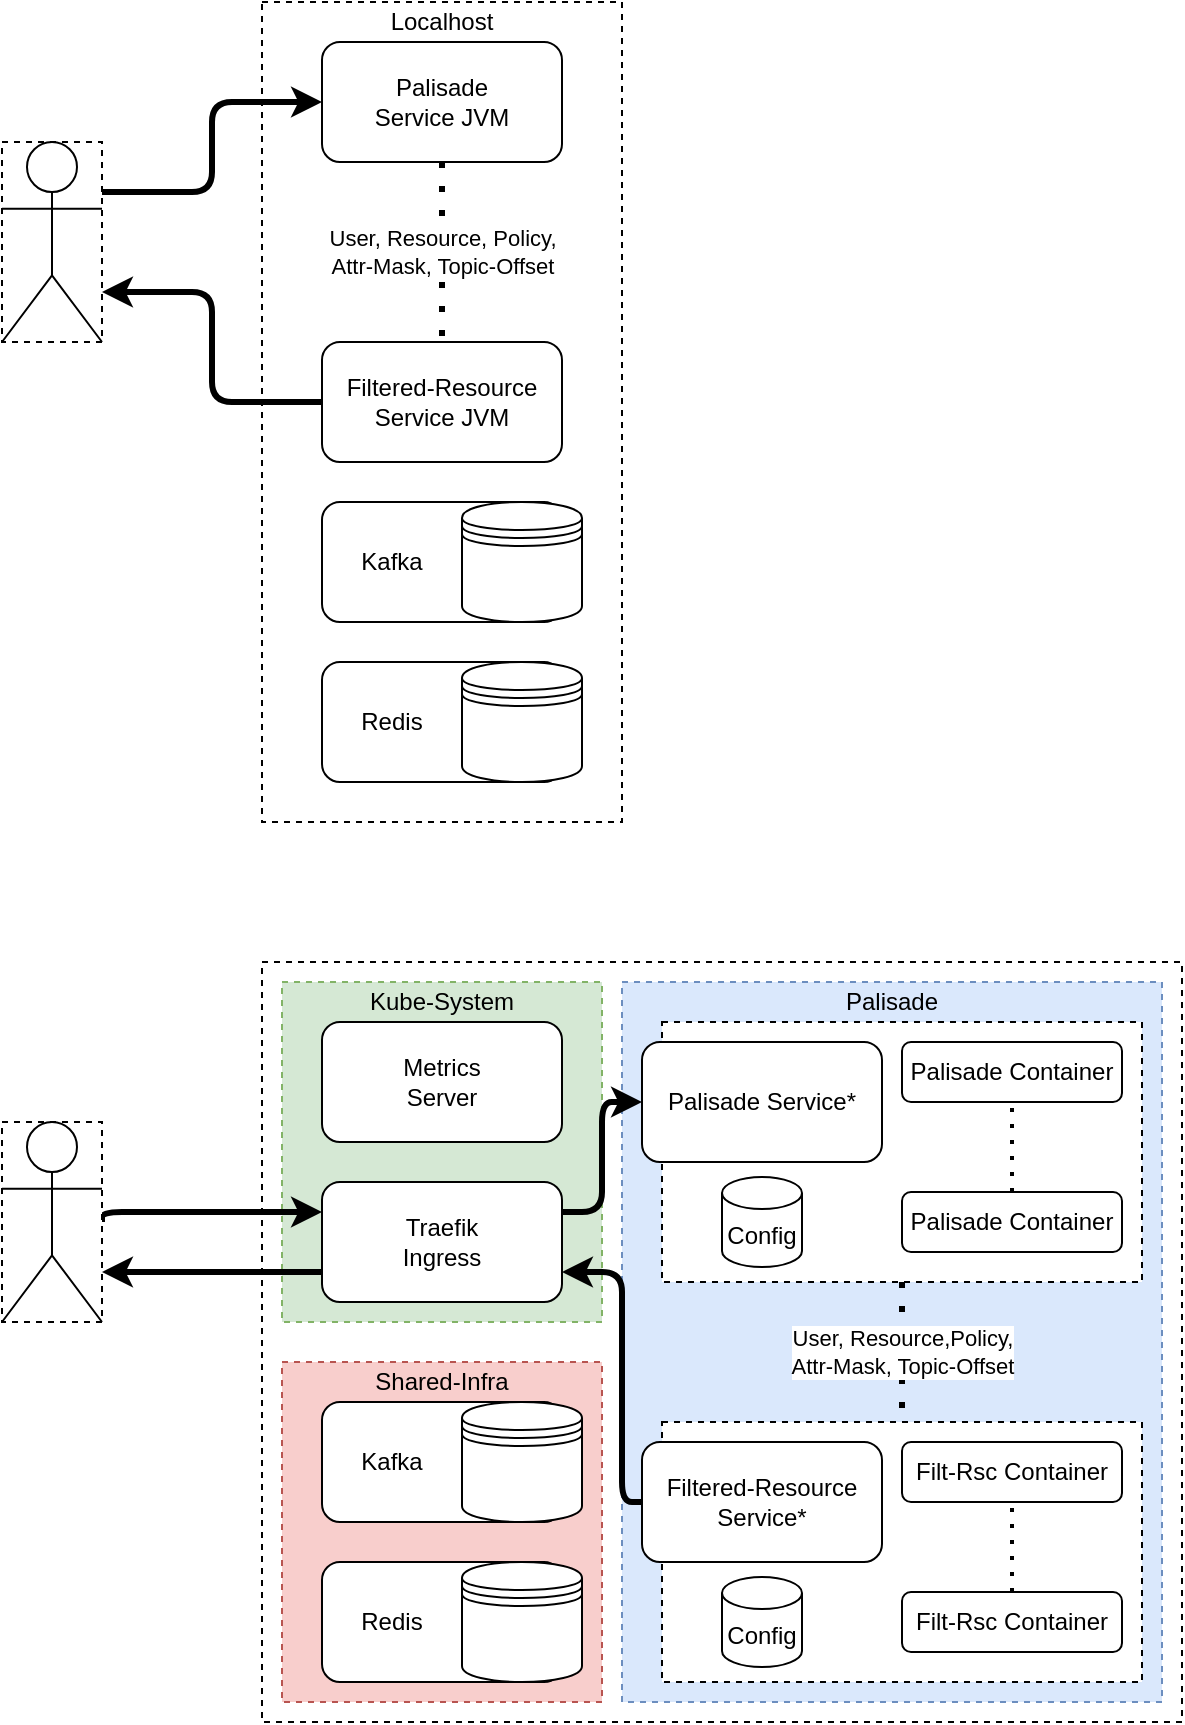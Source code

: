 <mxfile version="14.6.12" type="device"><diagram id="RMBcKWBiqKRy0RBnsDcA" name="Page-1"><mxGraphModel dx="2062" dy="1122" grid="1" gridSize="10" guides="1" tooltips="1" connect="1" arrows="1" fold="1" page="1" pageScale="1" pageWidth="827" pageHeight="1169" math="0" shadow="0"><root><mxCell id="0"/><mxCell id="1" parent="0"/><mxCell id="3YqcBClhkv3RnUPt9z1O-9" value="" style="rounded=0;whiteSpace=wrap;html=1;dashed=1;" parent="1" vertex="1"><mxGeometry x="230" y="510" width="460" height="380" as="geometry"/></mxCell><mxCell id="3YqcBClhkv3RnUPt9z1O-10" value="" style="rounded=0;whiteSpace=wrap;html=1;dashed=1;fillColor=#d5e8d4;strokeColor=#82b366;" parent="1" vertex="1"><mxGeometry x="240" y="520" width="160" height="170" as="geometry"/></mxCell><mxCell id="3YqcBClhkv3RnUPt9z1O-2" value="" style="rounded=0;whiteSpace=wrap;html=1;dashed=1;" parent="1" vertex="1"><mxGeometry x="230" y="30" width="180" height="410" as="geometry"/></mxCell><mxCell id="3YqcBClhkv3RnUPt9z1O-59" style="edgeStyle=orthogonalEdgeStyle;orthogonalLoop=1;jettySize=auto;html=1;entryX=0;entryY=0.5;entryDx=0;entryDy=0;labelBackgroundColor=#ffffff;strokeWidth=3;exitX=1;exitY=0.25;exitDx=0;exitDy=0;rounded=1;" parent="1" source="3YqcBClhkv3RnUPt9z1O-58" target="3YqcBClhkv3RnUPt9z1O-3" edge="1"><mxGeometry relative="1" as="geometry"><mxPoint x="180" y="200" as="sourcePoint"/></mxGeometry></mxCell><mxCell id="3YqcBClhkv3RnUPt9z1O-58" value="" style="rounded=0;whiteSpace=wrap;html=1;dashed=1;labelBackgroundColor=none;" parent="1" vertex="1"><mxGeometry x="100" y="100" width="50" height="100" as="geometry"/></mxCell><mxCell id="3YqcBClhkv3RnUPt9z1O-61" style="edgeStyle=orthogonalEdgeStyle;rounded=1;orthogonalLoop=1;jettySize=auto;html=1;exitX=1;exitY=0.5;exitDx=0;exitDy=0;entryX=0;entryY=0.25;entryDx=0;entryDy=0;labelBackgroundColor=#ffffff;strokeColor=#000000;strokeWidth=3;" parent="1" source="3YqcBClhkv3RnUPt9z1O-57" target="3YqcBClhkv3RnUPt9z1O-13" edge="1"><mxGeometry relative="1" as="geometry"><Array as="points"><mxPoint x="150" y="635"/></Array></mxGeometry></mxCell><mxCell id="3YqcBClhkv3RnUPt9z1O-57" value="" style="rounded=0;whiteSpace=wrap;html=1;dashed=1;labelBackgroundColor=none;" parent="1" vertex="1"><mxGeometry x="100" y="590" width="50" height="100" as="geometry"/></mxCell><mxCell id="3YqcBClhkv3RnUPt9z1O-52" value="" style="rounded=0;whiteSpace=wrap;html=1;dashed=1;fillColor=#dae8fc;strokeColor=#6c8ebf;" parent="1" vertex="1"><mxGeometry x="410" y="520" width="270" height="360" as="geometry"/></mxCell><mxCell id="3YqcBClhkv3RnUPt9z1O-30" value="" style="rounded=0;whiteSpace=wrap;html=1;dashed=1;fillColor=#f8cecc;strokeColor=#b85450;" parent="1" vertex="1"><mxGeometry x="240" y="710" width="160" height="170" as="geometry"/></mxCell><mxCell id="3YqcBClhkv3RnUPt9z1O-3" value="&lt;div&gt;Palisade&lt;/div&gt;&lt;div&gt;Service JVM&lt;br&gt;&lt;/div&gt;" style="rounded=1;whiteSpace=wrap;html=1;" parent="1" vertex="1"><mxGeometry x="260" y="50" width="120" height="60" as="geometry"/></mxCell><mxCell id="3YqcBClhkv3RnUPt9z1O-4" value="&lt;div&gt;User, Resource, Policy,&lt;/div&gt;&lt;div&gt;Attr-Mask, Topic-Offset&lt;br&gt;&lt;/div&gt;" style="endArrow=none;dashed=1;html=1;dashPattern=1 3;strokeWidth=3;entryX=0.5;entryY=0;entryDx=0;entryDy=0;exitX=0.5;exitY=1;exitDx=0;exitDy=0;" parent="1" source="3YqcBClhkv3RnUPt9z1O-3" target="3YqcBClhkv3RnUPt9z1O-5" edge="1"><mxGeometry width="50" height="50" relative="1" as="geometry"><mxPoint x="590" y="410" as="sourcePoint"/><mxPoint x="640" y="360" as="targetPoint"/></mxGeometry></mxCell><mxCell id="3YqcBClhkv3RnUPt9z1O-60" style="edgeStyle=orthogonalEdgeStyle;orthogonalLoop=1;jettySize=auto;html=1;exitX=0;exitY=0.5;exitDx=0;exitDy=0;entryX=1;entryY=0.75;entryDx=0;entryDy=0;labelBackgroundColor=#ffffff;strokeWidth=3;rounded=1;" parent="1" source="3YqcBClhkv3RnUPt9z1O-5" target="3YqcBClhkv3RnUPt9z1O-58" edge="1"><mxGeometry relative="1" as="geometry"/></mxCell><mxCell id="3YqcBClhkv3RnUPt9z1O-5" value="&lt;div&gt;Filtered-Resource&lt;/div&gt;&lt;div&gt;Service JVM&lt;br&gt;&lt;/div&gt;" style="rounded=1;whiteSpace=wrap;html=1;" parent="1" vertex="1"><mxGeometry x="260" y="200" width="120" height="60" as="geometry"/></mxCell><mxCell id="3YqcBClhkv3RnUPt9z1O-11" value="" style="rounded=0;whiteSpace=wrap;html=1;dashed=1;" parent="1" vertex="1"><mxGeometry x="430" y="540" width="240" height="130" as="geometry"/></mxCell><mxCell id="3YqcBClhkv3RnUPt9z1O-62" style="edgeStyle=orthogonalEdgeStyle;rounded=1;orthogonalLoop=1;jettySize=auto;html=1;exitX=0;exitY=0.75;exitDx=0;exitDy=0;entryX=1;entryY=0.75;entryDx=0;entryDy=0;labelBackgroundColor=#ffffff;strokeColor=#000000;strokeWidth=3;" parent="1" source="3YqcBClhkv3RnUPt9z1O-13" target="3YqcBClhkv3RnUPt9z1O-57" edge="1"><mxGeometry relative="1" as="geometry"/></mxCell><mxCell id="3YqcBClhkv3RnUPt9z1O-63" style="edgeStyle=orthogonalEdgeStyle;rounded=1;orthogonalLoop=1;jettySize=auto;html=1;exitX=1;exitY=0.25;exitDx=0;exitDy=0;entryX=0;entryY=0.5;entryDx=0;entryDy=0;labelBackgroundColor=#ffffff;strokeColor=#000000;strokeWidth=3;" parent="1" source="3YqcBClhkv3RnUPt9z1O-13" target="3YqcBClhkv3RnUPt9z1O-32" edge="1"><mxGeometry relative="1" as="geometry"/></mxCell><mxCell id="3YqcBClhkv3RnUPt9z1O-13" value="&lt;div&gt;Traefik&lt;/div&gt;&lt;div&gt;Ingress&lt;br&gt;&lt;/div&gt;" style="rounded=1;whiteSpace=wrap;html=1;" parent="1" vertex="1"><mxGeometry x="260" y="620" width="120" height="60" as="geometry"/></mxCell><mxCell id="3YqcBClhkv3RnUPt9z1O-16" value="Kafka&amp;nbsp;&amp;nbsp;&amp;nbsp;&amp;nbsp;&amp;nbsp;&amp;nbsp;&amp;nbsp;&amp;nbsp;&amp;nbsp;&amp;nbsp;&amp;nbsp;&amp;nbsp;&amp;nbsp;&amp;nbsp;&amp;nbsp; " style="rounded=1;whiteSpace=wrap;html=1;" parent="1" vertex="1"><mxGeometry x="260" y="280" width="120" height="60" as="geometry"/></mxCell><mxCell id="3YqcBClhkv3RnUPt9z1O-6" value="" style="shape=datastore;whiteSpace=wrap;html=1;" parent="1" vertex="1"><mxGeometry x="330" y="280" width="60" height="60" as="geometry"/></mxCell><mxCell id="3YqcBClhkv3RnUPt9z1O-17" value="&lt;div align=&quot;center&quot;&gt;Redis&amp;nbsp;&amp;nbsp;&amp;nbsp;&amp;nbsp;&amp;nbsp;&amp;nbsp;&amp;nbsp;&amp;nbsp;&amp;nbsp;&amp;nbsp;&amp;nbsp;&amp;nbsp;&amp;nbsp;&amp;nbsp;&amp;nbsp; &lt;br&gt;&lt;/div&gt;" style="rounded=1;whiteSpace=wrap;html=1;" parent="1" vertex="1"><mxGeometry x="260" y="360" width="120" height="60" as="geometry"/></mxCell><mxCell id="3YqcBClhkv3RnUPt9z1O-7" value="" style="shape=datastore;whiteSpace=wrap;html=1;" parent="1" vertex="1"><mxGeometry x="330" y="360" width="60" height="60" as="geometry"/></mxCell><mxCell id="3YqcBClhkv3RnUPt9z1O-18" value="Kafka&amp;nbsp;&amp;nbsp;&amp;nbsp;&amp;nbsp;&amp;nbsp;&amp;nbsp;&amp;nbsp;&amp;nbsp;&amp;nbsp;&amp;nbsp;&amp;nbsp;&amp;nbsp;&amp;nbsp;&amp;nbsp;&amp;nbsp; " style="rounded=1;whiteSpace=wrap;html=1;" parent="1" vertex="1"><mxGeometry x="260" y="730" width="120" height="60" as="geometry"/></mxCell><mxCell id="3YqcBClhkv3RnUPt9z1O-19" value="" style="shape=datastore;whiteSpace=wrap;html=1;" parent="1" vertex="1"><mxGeometry x="330" y="730" width="60" height="60" as="geometry"/></mxCell><mxCell id="3YqcBClhkv3RnUPt9z1O-20" value="Redis&amp;nbsp;&amp;nbsp;&amp;nbsp;&amp;nbsp;&amp;nbsp;&amp;nbsp;&amp;nbsp;&amp;nbsp;&amp;nbsp;&amp;nbsp;&amp;nbsp;&amp;nbsp;&amp;nbsp;&amp;nbsp;&amp;nbsp; " style="rounded=1;whiteSpace=wrap;html=1;" parent="1" vertex="1"><mxGeometry x="260" y="810" width="120" height="60" as="geometry"/></mxCell><mxCell id="3YqcBClhkv3RnUPt9z1O-21" value="" style="shape=datastore;whiteSpace=wrap;html=1;" parent="1" vertex="1"><mxGeometry x="330" y="810" width="60" height="60" as="geometry"/></mxCell><mxCell id="3YqcBClhkv3RnUPt9z1O-22" value="&lt;div&gt;Metrics&lt;/div&gt;&lt;div&gt;Server&lt;br&gt;&lt;/div&gt;" style="rounded=1;whiteSpace=wrap;html=1;" parent="1" vertex="1"><mxGeometry x="260" y="540" width="120" height="60" as="geometry"/></mxCell><mxCell id="3YqcBClhkv3RnUPt9z1O-23" value="" style="shape=umlActor;verticalLabelPosition=bottom;verticalAlign=top;html=1;outlineConnect=0;" parent="1" vertex="1"><mxGeometry x="100" y="100" width="50" height="100" as="geometry"/></mxCell><mxCell id="3YqcBClhkv3RnUPt9z1O-29" value="Kube-System" style="text;html=1;strokeColor=none;fillColor=none;align=center;verticalAlign=middle;whiteSpace=wrap;rounded=0;" parent="1" vertex="1"><mxGeometry x="240" y="520" width="160" height="20" as="geometry"/></mxCell><mxCell id="3YqcBClhkv3RnUPt9z1O-31" value="Shared-Infra" style="text;html=1;strokeColor=none;fillColor=none;align=center;verticalAlign=middle;whiteSpace=wrap;rounded=0;dashed=1;" parent="1" vertex="1"><mxGeometry x="240" y="710" width="160" height="20" as="geometry"/></mxCell><mxCell id="3YqcBClhkv3RnUPt9z1O-32" value="Palisade Service*" style="rounded=1;whiteSpace=wrap;html=1;" parent="1" vertex="1"><mxGeometry x="420" y="550" width="120" height="60" as="geometry"/></mxCell><mxCell id="3YqcBClhkv3RnUPt9z1O-33" value="Palisade Container" style="rounded=1;whiteSpace=wrap;html=1;" parent="1" vertex="1"><mxGeometry x="550" y="550" width="110" height="30" as="geometry"/></mxCell><mxCell id="3YqcBClhkv3RnUPt9z1O-34" value="Palisade Container" style="rounded=1;whiteSpace=wrap;html=1;" parent="1" vertex="1"><mxGeometry x="550" y="625" width="110" height="30" as="geometry"/></mxCell><mxCell id="3YqcBClhkv3RnUPt9z1O-36" value="" style="endArrow=none;dashed=1;html=1;dashPattern=1 3;strokeWidth=2;entryX=0.5;entryY=1;entryDx=0;entryDy=0;exitX=0.5;exitY=0;exitDx=0;exitDy=0;" parent="1" source="3YqcBClhkv3RnUPt9z1O-34" target="3YqcBClhkv3RnUPt9z1O-33" edge="1"><mxGeometry width="50" height="50" relative="1" as="geometry"><mxPoint x="590" y="610" as="sourcePoint"/><mxPoint x="640" y="560" as="targetPoint"/></mxGeometry></mxCell><mxCell id="3YqcBClhkv3RnUPt9z1O-37" value="Localhost" style="text;html=1;strokeColor=none;fillColor=none;align=center;verticalAlign=middle;whiteSpace=wrap;rounded=0;" parent="1" vertex="1"><mxGeometry x="230" y="30" width="180" height="20" as="geometry"/></mxCell><mxCell id="3YqcBClhkv3RnUPt9z1O-42" value="Config" style="shape=cylinder3;whiteSpace=wrap;html=1;boundedLbl=1;backgroundOutline=1;size=8;" parent="1" vertex="1"><mxGeometry x="460" y="617.5" width="40" height="45" as="geometry"/></mxCell><mxCell id="3YqcBClhkv3RnUPt9z1O-43" value="" style="rounded=0;whiteSpace=wrap;html=1;dashed=1;" parent="1" vertex="1"><mxGeometry x="430" y="740" width="240" height="130" as="geometry"/></mxCell><mxCell id="3YqcBClhkv3RnUPt9z1O-64" style="edgeStyle=orthogonalEdgeStyle;rounded=1;orthogonalLoop=1;jettySize=auto;html=1;exitX=0;exitY=0.5;exitDx=0;exitDy=0;entryX=1;entryY=0.75;entryDx=0;entryDy=0;labelBackgroundColor=#ffffff;strokeColor=#000000;strokeWidth=3;" parent="1" source="3YqcBClhkv3RnUPt9z1O-44" target="3YqcBClhkv3RnUPt9z1O-13" edge="1"><mxGeometry relative="1" as="geometry"><Array as="points"><mxPoint x="410" y="780"/><mxPoint x="410" y="665"/></Array></mxGeometry></mxCell><mxCell id="3YqcBClhkv3RnUPt9z1O-44" value="Filtered-Resource Service*" style="rounded=1;whiteSpace=wrap;html=1;" parent="1" vertex="1"><mxGeometry x="420" y="750" width="120" height="60" as="geometry"/></mxCell><mxCell id="3YqcBClhkv3RnUPt9z1O-45" value="Filt-Rsc Container" style="rounded=1;whiteSpace=wrap;html=1;" parent="1" vertex="1"><mxGeometry x="550" y="750" width="110" height="30" as="geometry"/></mxCell><mxCell id="3YqcBClhkv3RnUPt9z1O-46" value="Filt-Rsc Container" style="rounded=1;whiteSpace=wrap;html=1;" parent="1" vertex="1"><mxGeometry x="550" y="825" width="110" height="30" as="geometry"/></mxCell><mxCell id="3YqcBClhkv3RnUPt9z1O-47" value="Config" style="shape=cylinder3;whiteSpace=wrap;html=1;boundedLbl=1;backgroundOutline=1;size=8;" parent="1" vertex="1"><mxGeometry x="460" y="817.5" width="40" height="45" as="geometry"/></mxCell><mxCell id="3YqcBClhkv3RnUPt9z1O-48" value="" style="endArrow=none;dashed=1;html=1;dashPattern=1 3;strokeWidth=2;entryX=0.5;entryY=1;entryDx=0;entryDy=0;exitX=0.5;exitY=0;exitDx=0;exitDy=0;" parent="1" source="3YqcBClhkv3RnUPt9z1O-46" target="3YqcBClhkv3RnUPt9z1O-45" edge="1"><mxGeometry width="50" height="50" relative="1" as="geometry"><mxPoint x="560" y="800" as="sourcePoint"/><mxPoint x="610" y="750" as="targetPoint"/></mxGeometry></mxCell><mxCell id="3YqcBClhkv3RnUPt9z1O-49" value="&lt;div&gt;User, Resource,Policy,&lt;/div&gt;&lt;div&gt;Attr-Mask, Topic-Offset&lt;br&gt;&lt;/div&gt;" style="endArrow=none;dashed=1;html=1;dashPattern=1 3;strokeWidth=3;entryX=0.5;entryY=0;entryDx=0;entryDy=0;exitX=0.5;exitY=1;exitDx=0;exitDy=0;labelBackgroundColor=#ffffff;labelBorderColor=none;" parent="1" source="3YqcBClhkv3RnUPt9z1O-11" target="3YqcBClhkv3RnUPt9z1O-43" edge="1"><mxGeometry width="50" height="50" relative="1" as="geometry"><mxPoint x="950" y="620" as="sourcePoint"/><mxPoint x="950" y="710" as="targetPoint"/></mxGeometry></mxCell><mxCell id="3YqcBClhkv3RnUPt9z1O-54" value="Palisade" style="text;html=1;strokeColor=none;fillColor=none;align=center;verticalAlign=middle;whiteSpace=wrap;rounded=0;dashed=1;" parent="1" vertex="1"><mxGeometry x="410" y="520" width="270" height="20" as="geometry"/></mxCell><mxCell id="3YqcBClhkv3RnUPt9z1O-56" value="" style="shape=umlActor;verticalLabelPosition=bottom;verticalAlign=top;html=1;outlineConnect=0;labelBackgroundColor=none;labelBorderColor=none;" parent="1" vertex="1"><mxGeometry x="100" y="590" width="50" height="100" as="geometry"/></mxCell></root></mxGraphModel></diagram></mxfile>